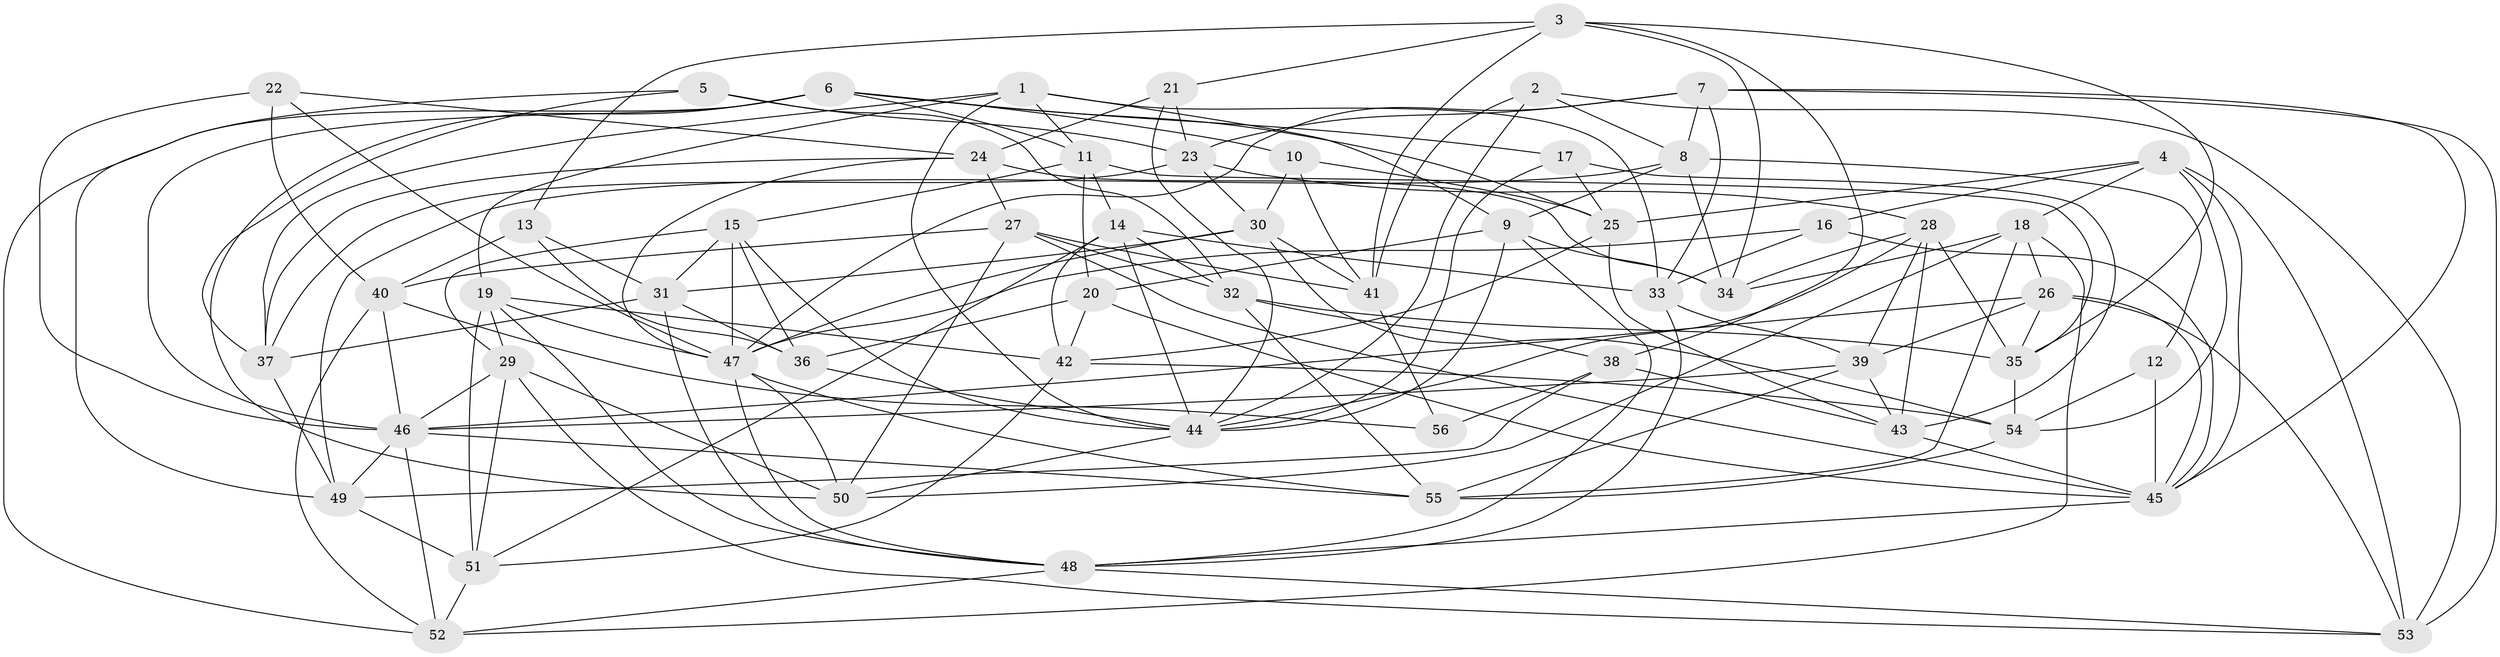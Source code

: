 // original degree distribution, {4: 1.0}
// Generated by graph-tools (version 1.1) at 2025/26/03/09/25 03:26:55]
// undirected, 56 vertices, 164 edges
graph export_dot {
graph [start="1"]
  node [color=gray90,style=filled];
  1;
  2;
  3;
  4;
  5;
  6;
  7;
  8;
  9;
  10;
  11;
  12;
  13;
  14;
  15;
  16;
  17;
  18;
  19;
  20;
  21;
  22;
  23;
  24;
  25;
  26;
  27;
  28;
  29;
  30;
  31;
  32;
  33;
  34;
  35;
  36;
  37;
  38;
  39;
  40;
  41;
  42;
  43;
  44;
  45;
  46;
  47;
  48;
  49;
  50;
  51;
  52;
  53;
  54;
  55;
  56;
  1 -- 9 [weight=1.0];
  1 -- 11 [weight=1.0];
  1 -- 19 [weight=1.0];
  1 -- 33 [weight=1.0];
  1 -- 37 [weight=1.0];
  1 -- 44 [weight=1.0];
  2 -- 8 [weight=1.0];
  2 -- 41 [weight=1.0];
  2 -- 44 [weight=1.0];
  2 -- 53 [weight=1.0];
  3 -- 13 [weight=1.0];
  3 -- 21 [weight=1.0];
  3 -- 34 [weight=1.0];
  3 -- 35 [weight=1.0];
  3 -- 38 [weight=1.0];
  3 -- 41 [weight=1.0];
  4 -- 16 [weight=1.0];
  4 -- 18 [weight=1.0];
  4 -- 25 [weight=1.0];
  4 -- 45 [weight=1.0];
  4 -- 53 [weight=1.0];
  4 -- 54 [weight=1.0];
  5 -- 23 [weight=1.0];
  5 -- 32 [weight=1.0];
  5 -- 37 [weight=1.0];
  5 -- 49 [weight=1.0];
  6 -- 10 [weight=1.0];
  6 -- 11 [weight=1.0];
  6 -- 17 [weight=1.0];
  6 -- 25 [weight=1.0];
  6 -- 46 [weight=2.0];
  6 -- 50 [weight=1.0];
  6 -- 52 [weight=1.0];
  7 -- 8 [weight=1.0];
  7 -- 23 [weight=1.0];
  7 -- 33 [weight=1.0];
  7 -- 45 [weight=1.0];
  7 -- 47 [weight=1.0];
  7 -- 53 [weight=1.0];
  8 -- 9 [weight=1.0];
  8 -- 12 [weight=1.0];
  8 -- 34 [weight=1.0];
  8 -- 49 [weight=1.0];
  9 -- 20 [weight=1.0];
  9 -- 34 [weight=1.0];
  9 -- 44 [weight=1.0];
  9 -- 48 [weight=1.0];
  10 -- 25 [weight=1.0];
  10 -- 30 [weight=1.0];
  10 -- 41 [weight=1.0];
  11 -- 14 [weight=1.0];
  11 -- 15 [weight=1.0];
  11 -- 20 [weight=1.0];
  11 -- 35 [weight=1.0];
  12 -- 45 [weight=2.0];
  12 -- 54 [weight=1.0];
  13 -- 31 [weight=1.0];
  13 -- 36 [weight=1.0];
  13 -- 40 [weight=1.0];
  14 -- 32 [weight=1.0];
  14 -- 33 [weight=1.0];
  14 -- 42 [weight=1.0];
  14 -- 44 [weight=1.0];
  14 -- 51 [weight=1.0];
  15 -- 29 [weight=1.0];
  15 -- 31 [weight=1.0];
  15 -- 36 [weight=1.0];
  15 -- 44 [weight=1.0];
  15 -- 47 [weight=1.0];
  16 -- 33 [weight=1.0];
  16 -- 45 [weight=1.0];
  16 -- 47 [weight=1.0];
  17 -- 25 [weight=1.0];
  17 -- 43 [weight=1.0];
  17 -- 44 [weight=1.0];
  18 -- 26 [weight=1.0];
  18 -- 34 [weight=1.0];
  18 -- 50 [weight=1.0];
  18 -- 52 [weight=1.0];
  18 -- 55 [weight=1.0];
  19 -- 29 [weight=1.0];
  19 -- 42 [weight=1.0];
  19 -- 47 [weight=1.0];
  19 -- 48 [weight=1.0];
  19 -- 51 [weight=1.0];
  20 -- 36 [weight=2.0];
  20 -- 42 [weight=1.0];
  20 -- 45 [weight=1.0];
  21 -- 23 [weight=1.0];
  21 -- 24 [weight=1.0];
  21 -- 44 [weight=1.0];
  22 -- 24 [weight=1.0];
  22 -- 40 [weight=1.0];
  22 -- 46 [weight=1.0];
  22 -- 47 [weight=1.0];
  23 -- 28 [weight=1.0];
  23 -- 30 [weight=1.0];
  23 -- 37 [weight=1.0];
  24 -- 27 [weight=1.0];
  24 -- 34 [weight=1.0];
  24 -- 37 [weight=1.0];
  24 -- 47 [weight=1.0];
  25 -- 42 [weight=1.0];
  25 -- 43 [weight=1.0];
  26 -- 35 [weight=1.0];
  26 -- 39 [weight=1.0];
  26 -- 45 [weight=1.0];
  26 -- 46 [weight=1.0];
  26 -- 53 [weight=1.0];
  27 -- 32 [weight=1.0];
  27 -- 40 [weight=1.0];
  27 -- 41 [weight=1.0];
  27 -- 45 [weight=1.0];
  27 -- 50 [weight=1.0];
  28 -- 34 [weight=1.0];
  28 -- 35 [weight=1.0];
  28 -- 39 [weight=1.0];
  28 -- 43 [weight=1.0];
  28 -- 44 [weight=1.0];
  29 -- 46 [weight=1.0];
  29 -- 50 [weight=1.0];
  29 -- 51 [weight=1.0];
  29 -- 53 [weight=1.0];
  30 -- 31 [weight=1.0];
  30 -- 41 [weight=1.0];
  30 -- 47 [weight=1.0];
  30 -- 54 [weight=1.0];
  31 -- 36 [weight=1.0];
  31 -- 37 [weight=1.0];
  31 -- 48 [weight=1.0];
  32 -- 35 [weight=1.0];
  32 -- 38 [weight=1.0];
  32 -- 55 [weight=1.0];
  33 -- 39 [weight=1.0];
  33 -- 48 [weight=1.0];
  35 -- 54 [weight=1.0];
  36 -- 44 [weight=1.0];
  37 -- 49 [weight=1.0];
  38 -- 43 [weight=1.0];
  38 -- 49 [weight=1.0];
  38 -- 56 [weight=2.0];
  39 -- 43 [weight=1.0];
  39 -- 46 [weight=1.0];
  39 -- 55 [weight=1.0];
  40 -- 46 [weight=1.0];
  40 -- 52 [weight=1.0];
  40 -- 56 [weight=1.0];
  41 -- 56 [weight=1.0];
  42 -- 51 [weight=1.0];
  42 -- 54 [weight=1.0];
  43 -- 45 [weight=1.0];
  44 -- 50 [weight=1.0];
  45 -- 48 [weight=1.0];
  46 -- 49 [weight=1.0];
  46 -- 52 [weight=1.0];
  46 -- 55 [weight=1.0];
  47 -- 48 [weight=1.0];
  47 -- 50 [weight=1.0];
  47 -- 55 [weight=1.0];
  48 -- 52 [weight=1.0];
  48 -- 53 [weight=1.0];
  49 -- 51 [weight=1.0];
  51 -- 52 [weight=1.0];
  54 -- 55 [weight=1.0];
}
